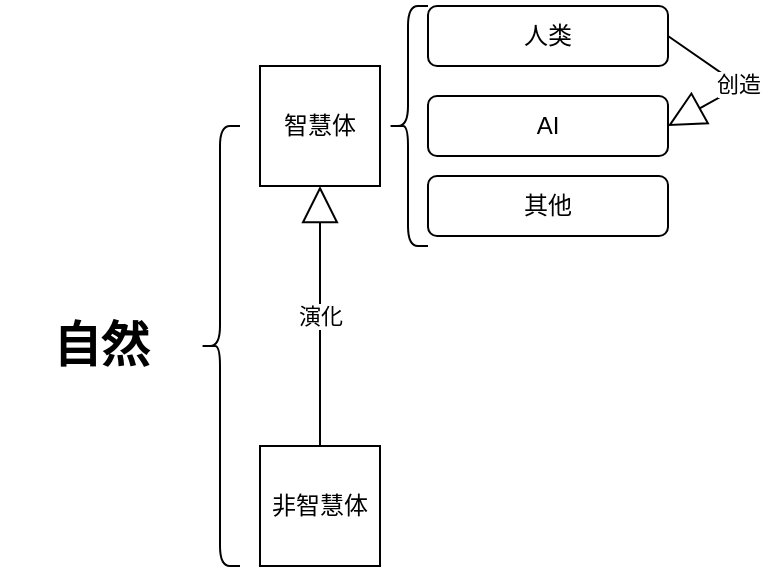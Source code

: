 <mxfile version="26.0.14">
  <diagram name="第 1 页" id="hbEEyPEUSp0d5otVwwGE">
    <mxGraphModel dx="1434" dy="738" grid="1" gridSize="10" guides="1" tooltips="1" connect="1" arrows="1" fold="1" page="1" pageScale="1" pageWidth="827" pageHeight="1169" math="0" shadow="0">
      <root>
        <mxCell id="0" />
        <mxCell id="1" parent="0" />
        <mxCell id="7bjpnatf0TC-jR-XUUpq-1" value="智慧体" style="rounded=0;whiteSpace=wrap;html=1;" vertex="1" parent="1">
          <mxGeometry x="160" y="230" width="60" height="60" as="geometry" />
        </mxCell>
        <mxCell id="7bjpnatf0TC-jR-XUUpq-2" value="非智慧体" style="rounded=0;whiteSpace=wrap;html=1;" vertex="1" parent="1">
          <mxGeometry x="160" y="420" width="60" height="60" as="geometry" />
        </mxCell>
        <mxCell id="7bjpnatf0TC-jR-XUUpq-3" value="" style="shape=curlyBracket;whiteSpace=wrap;html=1;rounded=1;labelPosition=left;verticalLabelPosition=middle;align=right;verticalAlign=middle;" vertex="1" parent="1">
          <mxGeometry x="130" y="260" width="20" height="220" as="geometry" />
        </mxCell>
        <mxCell id="7bjpnatf0TC-jR-XUUpq-4" value="自然" style="text;strokeColor=none;fillColor=none;html=1;fontSize=24;fontStyle=1;verticalAlign=middle;align=center;" vertex="1" parent="1">
          <mxGeometry x="30" y="350" width="100" height="40" as="geometry" />
        </mxCell>
        <mxCell id="7bjpnatf0TC-jR-XUUpq-5" value="" style="shape=curlyBracket;whiteSpace=wrap;html=1;rounded=1;labelPosition=left;verticalLabelPosition=middle;align=right;verticalAlign=middle;" vertex="1" parent="1">
          <mxGeometry x="224" y="200" width="20" height="120" as="geometry" />
        </mxCell>
        <mxCell id="7bjpnatf0TC-jR-XUUpq-7" value="人类" style="rounded=1;whiteSpace=wrap;html=1;" vertex="1" parent="1">
          <mxGeometry x="244" y="200" width="120" height="30" as="geometry" />
        </mxCell>
        <mxCell id="7bjpnatf0TC-jR-XUUpq-8" value="AI" style="rounded=1;whiteSpace=wrap;html=1;" vertex="1" parent="1">
          <mxGeometry x="244" y="245" width="120" height="30" as="geometry" />
        </mxCell>
        <mxCell id="7bjpnatf0TC-jR-XUUpq-9" value="其他" style="rounded=1;whiteSpace=wrap;html=1;" vertex="1" parent="1">
          <mxGeometry x="244" y="285" width="120" height="30" as="geometry" />
        </mxCell>
        <mxCell id="7bjpnatf0TC-jR-XUUpq-10" value="演化" style="endArrow=block;endSize=16;endFill=0;html=1;rounded=0;entryX=0.5;entryY=1;entryDx=0;entryDy=0;exitX=0.5;exitY=0;exitDx=0;exitDy=0;" edge="1" parent="1" source="7bjpnatf0TC-jR-XUUpq-2" target="7bjpnatf0TC-jR-XUUpq-1">
          <mxGeometry width="160" relative="1" as="geometry">
            <mxPoint x="-10" y="510" as="sourcePoint" />
            <mxPoint x="150" y="510" as="targetPoint" />
          </mxGeometry>
        </mxCell>
        <mxCell id="7bjpnatf0TC-jR-XUUpq-14" value="创造" style="endArrow=block;endSize=16;endFill=0;html=1;rounded=0;entryX=1;entryY=0.5;entryDx=0;entryDy=0;exitX=1;exitY=0.5;exitDx=0;exitDy=0;" edge="1" parent="1" source="7bjpnatf0TC-jR-XUUpq-7" target="7bjpnatf0TC-jR-XUUpq-8">
          <mxGeometry width="160" relative="1" as="geometry">
            <mxPoint x="586" y="392.5" as="sourcePoint" />
            <mxPoint x="440" y="230" as="targetPoint" />
            <Array as="points">
              <mxPoint x="400" y="240" />
            </Array>
          </mxGeometry>
        </mxCell>
      </root>
    </mxGraphModel>
  </diagram>
</mxfile>

